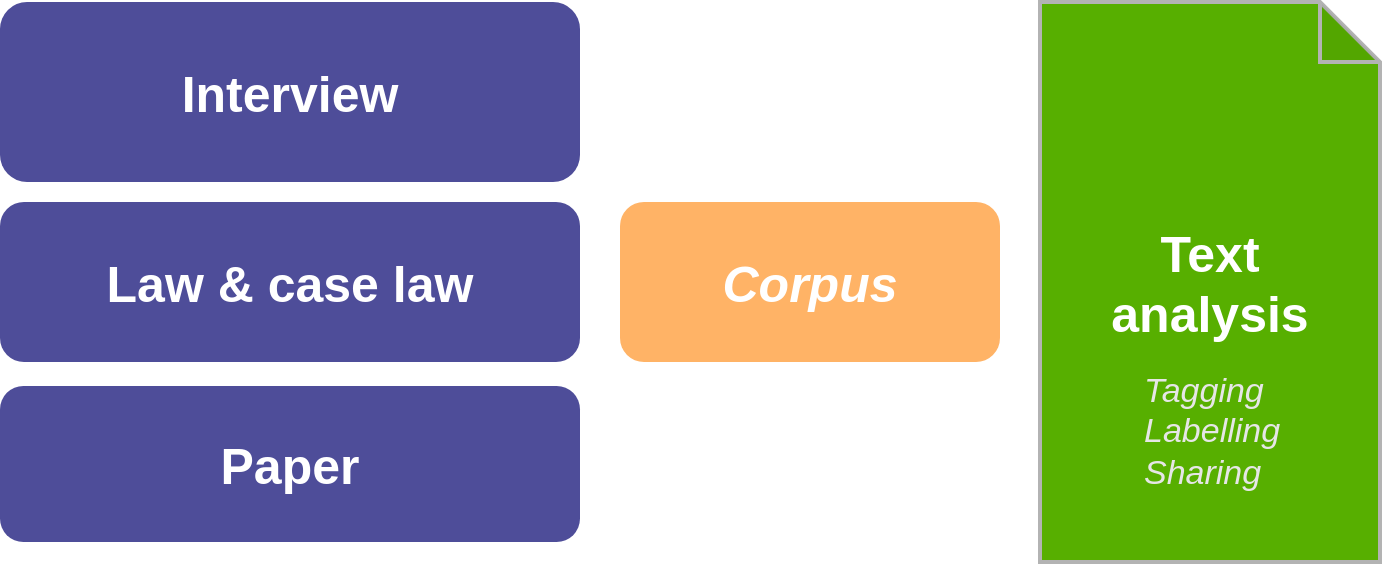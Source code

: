 <mxfile version="14.1.8" type="device"><diagram id="C5RBs43oDa-KdzZeNtuy" name="Page-1"><mxGraphModel dx="1933" dy="852" grid="1" gridSize="10" guides="1" tooltips="1" connect="1" arrows="1" fold="1" page="1" pageScale="1" pageWidth="827" pageHeight="1169" math="0" shadow="0"><root><mxCell id="WIyWlLk6GJQsqaUBKTNV-0"/><mxCell id="WIyWlLk6GJQsqaUBKTNV-1" parent="WIyWlLk6GJQsqaUBKTNV-0"/><mxCell id="WIyWlLk6GJQsqaUBKTNV-3" value="Interview" style="rounded=1;whiteSpace=wrap;html=1;fontSize=25;glass=0;strokeWidth=1;shadow=0;fontStyle=1;fillColor=#4e4d99;strokeColor=none;fontColor=#FFFFFF;" parent="WIyWlLk6GJQsqaUBKTNV-1" vertex="1"><mxGeometry x="-300" y="130" width="290" height="90" as="geometry"/></mxCell><mxCell id="WIyWlLk6GJQsqaUBKTNV-7" value="Law &amp;amp; case law" style="rounded=1;whiteSpace=wrap;html=1;fontSize=25;glass=0;strokeWidth=1;shadow=0;fillColor=#4e4d99;strokeColor=none;fontStyle=1;fontColor=#FFFFFF;" parent="WIyWlLk6GJQsqaUBKTNV-1" vertex="1"><mxGeometry x="-300" y="230" width="290" height="80" as="geometry"/></mxCell><mxCell id="elI65XaPvkoSDL-mgKxj-1" value="Paper" style="rounded=1;whiteSpace=wrap;html=1;fontSize=25;glass=0;strokeWidth=1;shadow=0;fillColor=#4e4d99;strokeColor=none;fontStyle=1;fontColor=#FFFFFF;" parent="WIyWlLk6GJQsqaUBKTNV-1" vertex="1"><mxGeometry x="-300" y="322" width="290" height="78" as="geometry"/></mxCell><mxCell id="6axVadHkkYCUo_Szwbi8-1" value="&lt;b style=&quot;font-size: 25px;&quot;&gt;Text &lt;br style=&quot;font-size: 25px;&quot;&gt;analysis&lt;/b&gt;" style="shape=note;whiteSpace=wrap;html=1;backgroundOutline=1;darkOpacity=0.05;fillColor=#57af00;fontColor=#FFFFFF;labelBorderColor=none;strokeColor=#B3B3B3;strokeWidth=2;perimeterSpacing=0;fontSize=25;" parent="WIyWlLk6GJQsqaUBKTNV-1" vertex="1"><mxGeometry x="220" y="130" width="170" height="280" as="geometry"/></mxCell><mxCell id="6axVadHkkYCUo_Szwbi8-3" value="&lt;font color=&quot;#e6e6e6&quot; style=&quot;font-size: 17px;&quot;&gt;Tagging&lt;br style=&quot;font-size: 17px;&quot;&gt;Labelling&lt;br style=&quot;font-size: 17px;&quot;&gt;Sharing&lt;/font&gt;" style="text;html=1;align=left;verticalAlign=middle;resizable=0;points=[];autosize=1;fontStyle=2;fontSize=17;" parent="WIyWlLk6GJQsqaUBKTNV-1" vertex="1"><mxGeometry x="270" y="310" width="80" height="70" as="geometry"/></mxCell><mxCell id="atxdtbdGoyf55cSWyNgH-1" value="&lt;b style=&quot;font-size: 25px;&quot;&gt;Corpus&lt;/b&gt;" style="rounded=1;whiteSpace=wrap;html=1;shadow=0;glass=0;strokeWidth=1;fillColor=#FFB366;fontColor=#FFFFFF;strokeColor=none;fontStyle=2;fontSize=25;" vertex="1" parent="WIyWlLk6GJQsqaUBKTNV-1"><mxGeometry x="10" y="230" width="190" height="80" as="geometry"/></mxCell></root></mxGraphModel></diagram></mxfile>